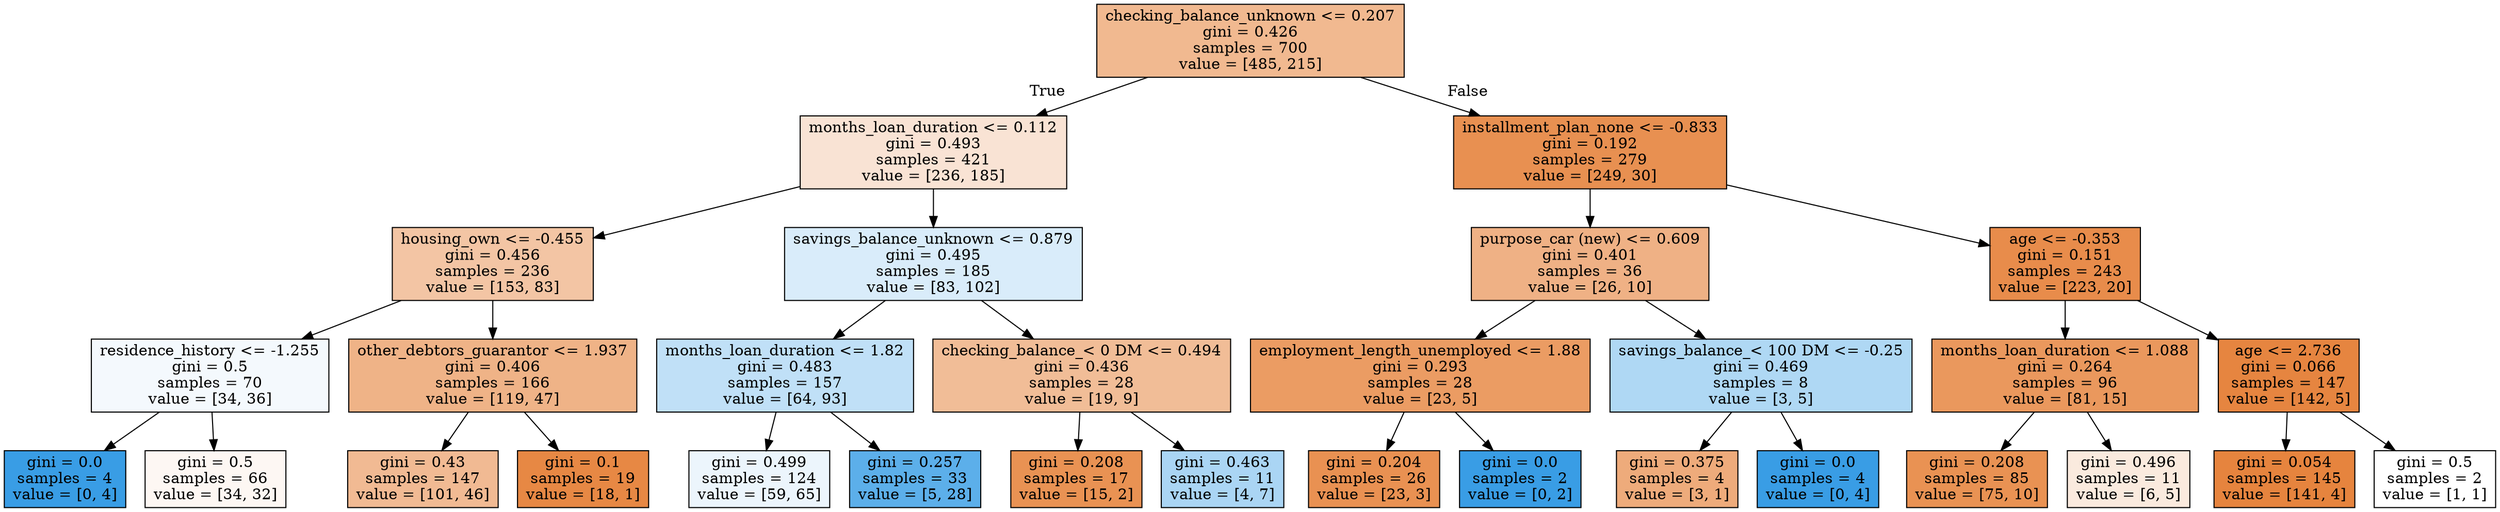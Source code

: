 digraph Tree {
node [shape=box, style="filled", color="black"] ;
0 [label="checking_balance_unknown <= 0.207\ngini = 0.426\nsamples = 700\nvalue = [485, 215]", fillcolor="#e581398e"] ;
1 [label="months_loan_duration <= 0.112\ngini = 0.493\nsamples = 421\nvalue = [236, 185]", fillcolor="#e5813937"] ;
0 -> 1 [labeldistance=2.5, labelangle=45, headlabel="True"] ;
2 [label="housing_own <= -0.455\ngini = 0.456\nsamples = 236\nvalue = [153, 83]", fillcolor="#e5813975"] ;
1 -> 2 ;
3 [label="residence_history <= -1.255\ngini = 0.5\nsamples = 70\nvalue = [34, 36]", fillcolor="#399de50e"] ;
2 -> 3 ;
4 [label="gini = 0.0\nsamples = 4\nvalue = [0, 4]", fillcolor="#399de5ff"] ;
3 -> 4 ;
5 [label="gini = 0.5\nsamples = 66\nvalue = [34, 32]", fillcolor="#e581390f"] ;
3 -> 5 ;
6 [label="other_debtors_guarantor <= 1.937\ngini = 0.406\nsamples = 166\nvalue = [119, 47]", fillcolor="#e581399a"] ;
2 -> 6 ;
7 [label="gini = 0.43\nsamples = 147\nvalue = [101, 46]", fillcolor="#e581398b"] ;
6 -> 7 ;
8 [label="gini = 0.1\nsamples = 19\nvalue = [18, 1]", fillcolor="#e58139f1"] ;
6 -> 8 ;
9 [label="savings_balance_unknown <= 0.879\ngini = 0.495\nsamples = 185\nvalue = [83, 102]", fillcolor="#399de530"] ;
1 -> 9 ;
10 [label="months_loan_duration <= 1.82\ngini = 0.483\nsamples = 157\nvalue = [64, 93]", fillcolor="#399de550"] ;
9 -> 10 ;
11 [label="gini = 0.499\nsamples = 124\nvalue = [59, 65]", fillcolor="#399de518"] ;
10 -> 11 ;
12 [label="gini = 0.257\nsamples = 33\nvalue = [5, 28]", fillcolor="#399de5d1"] ;
10 -> 12 ;
13 [label="checking_balance_< 0 DM <= 0.494\ngini = 0.436\nsamples = 28\nvalue = [19, 9]", fillcolor="#e5813986"] ;
9 -> 13 ;
14 [label="gini = 0.208\nsamples = 17\nvalue = [15, 2]", fillcolor="#e58139dd"] ;
13 -> 14 ;
15 [label="gini = 0.463\nsamples = 11\nvalue = [4, 7]", fillcolor="#399de56d"] ;
13 -> 15 ;
16 [label="installment_plan_none <= -0.833\ngini = 0.192\nsamples = 279\nvalue = [249, 30]", fillcolor="#e58139e0"] ;
0 -> 16 [labeldistance=2.5, labelangle=-45, headlabel="False"] ;
17 [label="purpose_car (new) <= 0.609\ngini = 0.401\nsamples = 36\nvalue = [26, 10]", fillcolor="#e581399d"] ;
16 -> 17 ;
18 [label="employment_length_unemployed <= 1.88\ngini = 0.293\nsamples = 28\nvalue = [23, 5]", fillcolor="#e58139c8"] ;
17 -> 18 ;
19 [label="gini = 0.204\nsamples = 26\nvalue = [23, 3]", fillcolor="#e58139de"] ;
18 -> 19 ;
20 [label="gini = 0.0\nsamples = 2\nvalue = [0, 2]", fillcolor="#399de5ff"] ;
18 -> 20 ;
21 [label="savings_balance_< 100 DM <= -0.25\ngini = 0.469\nsamples = 8\nvalue = [3, 5]", fillcolor="#399de566"] ;
17 -> 21 ;
22 [label="gini = 0.375\nsamples = 4\nvalue = [3, 1]", fillcolor="#e58139aa"] ;
21 -> 22 ;
23 [label="gini = 0.0\nsamples = 4\nvalue = [0, 4]", fillcolor="#399de5ff"] ;
21 -> 23 ;
24 [label="age <= -0.353\ngini = 0.151\nsamples = 243\nvalue = [223, 20]", fillcolor="#e58139e8"] ;
16 -> 24 ;
25 [label="months_loan_duration <= 1.088\ngini = 0.264\nsamples = 96\nvalue = [81, 15]", fillcolor="#e58139d0"] ;
24 -> 25 ;
26 [label="gini = 0.208\nsamples = 85\nvalue = [75, 10]", fillcolor="#e58139dd"] ;
25 -> 26 ;
27 [label="gini = 0.496\nsamples = 11\nvalue = [6, 5]", fillcolor="#e581392a"] ;
25 -> 27 ;
28 [label="age <= 2.736\ngini = 0.066\nsamples = 147\nvalue = [142, 5]", fillcolor="#e58139f6"] ;
24 -> 28 ;
29 [label="gini = 0.054\nsamples = 145\nvalue = [141, 4]", fillcolor="#e58139f8"] ;
28 -> 29 ;
30 [label="gini = 0.5\nsamples = 2\nvalue = [1, 1]", fillcolor="#e5813900"] ;
28 -> 30 ;
}
